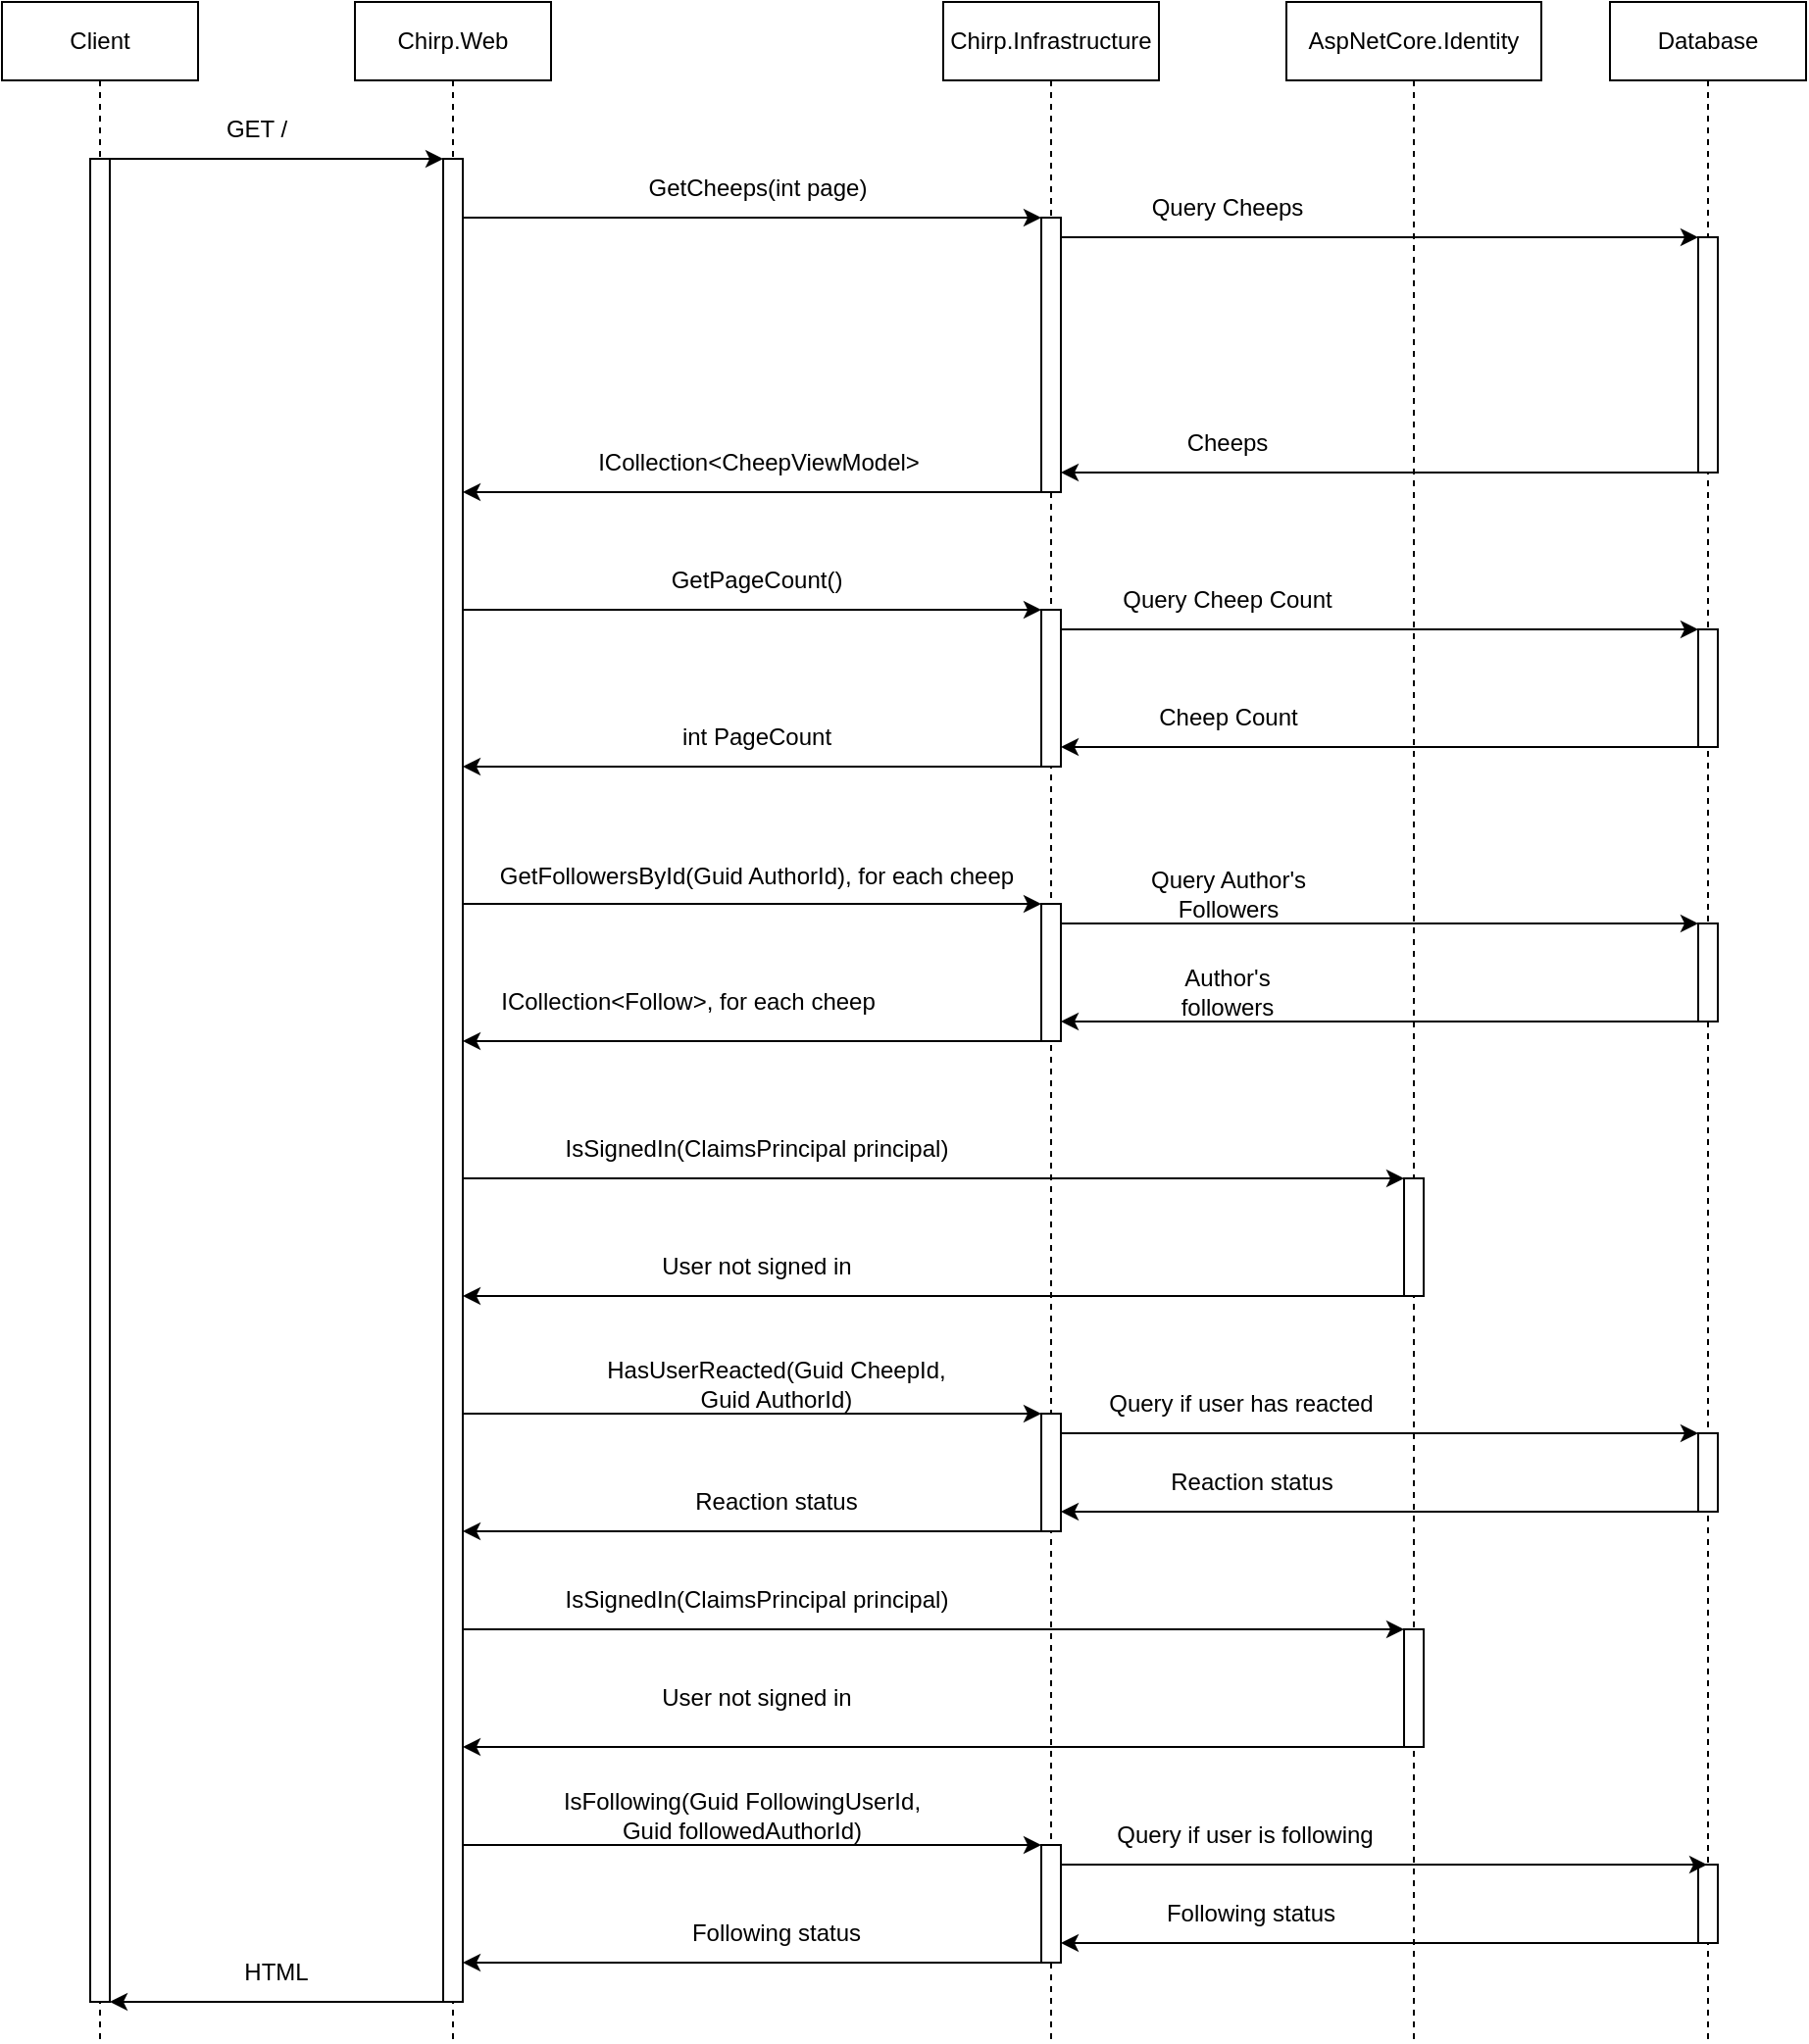 <mxfile version="22.1.11" type="github">
  <diagram name="Page-1" id="2YBvvXClWsGukQMizWep">
    <mxGraphModel dx="2385" dy="1450" grid="1" gridSize="10" guides="1" tooltips="1" connect="1" arrows="1" fold="1" page="1" pageScale="1" pageWidth="850" pageHeight="1100" math="0" shadow="0">
      <root>
        <mxCell id="0" />
        <mxCell id="1" parent="0" />
        <mxCell id="aM9ryv3xv72pqoxQDRHE-1" value="Client" style="shape=umlLifeline;perimeter=lifelinePerimeter;whiteSpace=wrap;html=1;container=0;dropTarget=0;collapsible=0;recursiveResize=0;outlineConnect=0;portConstraint=eastwest;newEdgeStyle={&quot;edgeStyle&quot;:&quot;elbowEdgeStyle&quot;,&quot;elbow&quot;:&quot;vertical&quot;,&quot;curved&quot;:0,&quot;rounded&quot;:0};" parent="1" vertex="1">
          <mxGeometry x="40" y="40" width="100" height="1040" as="geometry" />
        </mxCell>
        <mxCell id="aM9ryv3xv72pqoxQDRHE-2" value="" style="html=1;points=[];perimeter=orthogonalPerimeter;outlineConnect=0;targetShapes=umlLifeline;portConstraint=eastwest;newEdgeStyle={&quot;edgeStyle&quot;:&quot;elbowEdgeStyle&quot;,&quot;elbow&quot;:&quot;vertical&quot;,&quot;curved&quot;:0,&quot;rounded&quot;:0};" parent="aM9ryv3xv72pqoxQDRHE-1" vertex="1">
          <mxGeometry x="45" y="80" width="10" height="940" as="geometry" />
        </mxCell>
        <mxCell id="aM9ryv3xv72pqoxQDRHE-5" value="Chirp.Infrastructure" style="shape=umlLifeline;perimeter=lifelinePerimeter;whiteSpace=wrap;html=1;container=0;dropTarget=0;collapsible=0;recursiveResize=0;outlineConnect=0;portConstraint=eastwest;newEdgeStyle={&quot;edgeStyle&quot;:&quot;elbowEdgeStyle&quot;,&quot;elbow&quot;:&quot;vertical&quot;,&quot;curved&quot;:0,&quot;rounded&quot;:0};" parent="1" vertex="1">
          <mxGeometry x="520" y="40" width="110" height="1040" as="geometry" />
        </mxCell>
        <mxCell id="aM9ryv3xv72pqoxQDRHE-6" value="" style="html=1;points=[];perimeter=orthogonalPerimeter;outlineConnect=0;targetShapes=umlLifeline;portConstraint=eastwest;newEdgeStyle={&quot;edgeStyle&quot;:&quot;elbowEdgeStyle&quot;,&quot;elbow&quot;:&quot;vertical&quot;,&quot;curved&quot;:0,&quot;rounded&quot;:0};" parent="aM9ryv3xv72pqoxQDRHE-5" vertex="1">
          <mxGeometry x="50" y="110" width="10" height="140" as="geometry" />
        </mxCell>
        <mxCell id="-p_lYzkQvoZtBbDQguLj-2" value="" style="html=1;points=[];perimeter=orthogonalPerimeter;outlineConnect=0;targetShapes=umlLifeline;portConstraint=eastwest;newEdgeStyle={&quot;edgeStyle&quot;:&quot;elbowEdgeStyle&quot;,&quot;elbow&quot;:&quot;vertical&quot;,&quot;curved&quot;:0,&quot;rounded&quot;:0};" vertex="1" parent="aM9ryv3xv72pqoxQDRHE-5">
          <mxGeometry x="50" y="310" width="10" height="80" as="geometry" />
        </mxCell>
        <mxCell id="-p_lYzkQvoZtBbDQguLj-6" value="" style="html=1;points=[];perimeter=orthogonalPerimeter;outlineConnect=0;targetShapes=umlLifeline;portConstraint=eastwest;newEdgeStyle={&quot;edgeStyle&quot;:&quot;elbowEdgeStyle&quot;,&quot;elbow&quot;:&quot;vertical&quot;,&quot;curved&quot;:0,&quot;rounded&quot;:0};" vertex="1" parent="aM9ryv3xv72pqoxQDRHE-5">
          <mxGeometry x="50" y="460" width="10" height="70" as="geometry" />
        </mxCell>
        <mxCell id="-p_lYzkQvoZtBbDQguLj-31" value="" style="html=1;points=[];perimeter=orthogonalPerimeter;outlineConnect=0;targetShapes=umlLifeline;portConstraint=eastwest;newEdgeStyle={&quot;edgeStyle&quot;:&quot;elbowEdgeStyle&quot;,&quot;elbow&quot;:&quot;vertical&quot;,&quot;curved&quot;:0,&quot;rounded&quot;:0};" vertex="1" parent="aM9ryv3xv72pqoxQDRHE-5">
          <mxGeometry x="50" y="720" width="10" height="60" as="geometry" />
        </mxCell>
        <mxCell id="-p_lYzkQvoZtBbDQguLj-46" value="" style="html=1;points=[];perimeter=orthogonalPerimeter;outlineConnect=0;targetShapes=umlLifeline;portConstraint=eastwest;newEdgeStyle={&quot;edgeStyle&quot;:&quot;elbowEdgeStyle&quot;,&quot;elbow&quot;:&quot;vertical&quot;,&quot;curved&quot;:0,&quot;rounded&quot;:0};" vertex="1" parent="aM9ryv3xv72pqoxQDRHE-5">
          <mxGeometry x="50" y="940" width="10" height="60" as="geometry" />
        </mxCell>
        <mxCell id="Aom1nmSDoOjfNlpoUyYE-3" value="Database" style="shape=umlLifeline;perimeter=lifelinePerimeter;whiteSpace=wrap;html=1;container=0;dropTarget=0;collapsible=0;recursiveResize=0;outlineConnect=0;portConstraint=eastwest;newEdgeStyle={&quot;edgeStyle&quot;:&quot;elbowEdgeStyle&quot;,&quot;elbow&quot;:&quot;vertical&quot;,&quot;curved&quot;:0,&quot;rounded&quot;:0};" parent="1" vertex="1">
          <mxGeometry x="860" y="40" width="100" height="1040" as="geometry" />
        </mxCell>
        <mxCell id="Aom1nmSDoOjfNlpoUyYE-4" value="" style="html=1;points=[];perimeter=orthogonalPerimeter;outlineConnect=0;targetShapes=umlLifeline;portConstraint=eastwest;newEdgeStyle={&quot;edgeStyle&quot;:&quot;elbowEdgeStyle&quot;,&quot;elbow&quot;:&quot;vertical&quot;,&quot;curved&quot;:0,&quot;rounded&quot;:0};" parent="Aom1nmSDoOjfNlpoUyYE-3" vertex="1">
          <mxGeometry x="45" y="120" width="10" height="120" as="geometry" />
        </mxCell>
        <mxCell id="-p_lYzkQvoZtBbDQguLj-12" value="" style="html=1;points=[];perimeter=orthogonalPerimeter;outlineConnect=0;targetShapes=umlLifeline;portConstraint=eastwest;newEdgeStyle={&quot;edgeStyle&quot;:&quot;elbowEdgeStyle&quot;,&quot;elbow&quot;:&quot;vertical&quot;,&quot;curved&quot;:0,&quot;rounded&quot;:0};" vertex="1" parent="Aom1nmSDoOjfNlpoUyYE-3">
          <mxGeometry x="45" y="320" width="10" height="60" as="geometry" />
        </mxCell>
        <mxCell id="-p_lYzkQvoZtBbDQguLj-17" value="" style="html=1;points=[];perimeter=orthogonalPerimeter;outlineConnect=0;targetShapes=umlLifeline;portConstraint=eastwest;newEdgeStyle={&quot;edgeStyle&quot;:&quot;elbowEdgeStyle&quot;,&quot;elbow&quot;:&quot;vertical&quot;,&quot;curved&quot;:0,&quot;rounded&quot;:0};" vertex="1" parent="Aom1nmSDoOjfNlpoUyYE-3">
          <mxGeometry x="45" y="470" width="10" height="50" as="geometry" />
        </mxCell>
        <mxCell id="-p_lYzkQvoZtBbDQguLj-53" value="" style="html=1;points=[];perimeter=orthogonalPerimeter;outlineConnect=0;targetShapes=umlLifeline;portConstraint=eastwest;newEdgeStyle={&quot;edgeStyle&quot;:&quot;elbowEdgeStyle&quot;,&quot;elbow&quot;:&quot;vertical&quot;,&quot;curved&quot;:0,&quot;rounded&quot;:0};" vertex="1" parent="Aom1nmSDoOjfNlpoUyYE-3">
          <mxGeometry x="45" y="730" width="10" height="40" as="geometry" />
        </mxCell>
        <mxCell id="-p_lYzkQvoZtBbDQguLj-60" value="" style="html=1;points=[];perimeter=orthogonalPerimeter;outlineConnect=0;targetShapes=umlLifeline;portConstraint=eastwest;newEdgeStyle={&quot;edgeStyle&quot;:&quot;elbowEdgeStyle&quot;,&quot;elbow&quot;:&quot;vertical&quot;,&quot;curved&quot;:0,&quot;rounded&quot;:0};" vertex="1" parent="Aom1nmSDoOjfNlpoUyYE-3">
          <mxGeometry x="45" y="950" width="10" height="40" as="geometry" />
        </mxCell>
        <mxCell id="Aom1nmSDoOjfNlpoUyYE-5" value="Chirp.Web" style="shape=umlLifeline;perimeter=lifelinePerimeter;whiteSpace=wrap;html=1;container=0;dropTarget=0;collapsible=0;recursiveResize=0;outlineConnect=0;portConstraint=eastwest;newEdgeStyle={&quot;edgeStyle&quot;:&quot;elbowEdgeStyle&quot;,&quot;elbow&quot;:&quot;vertical&quot;,&quot;curved&quot;:0,&quot;rounded&quot;:0};" parent="1" vertex="1">
          <mxGeometry x="220" y="40" width="100" height="1040" as="geometry" />
        </mxCell>
        <mxCell id="Aom1nmSDoOjfNlpoUyYE-6" value="" style="html=1;points=[];perimeter=orthogonalPerimeter;outlineConnect=0;targetShapes=umlLifeline;portConstraint=eastwest;newEdgeStyle={&quot;edgeStyle&quot;:&quot;elbowEdgeStyle&quot;,&quot;elbow&quot;:&quot;vertical&quot;,&quot;curved&quot;:0,&quot;rounded&quot;:0};" parent="Aom1nmSDoOjfNlpoUyYE-5" vertex="1">
          <mxGeometry x="45" y="80" width="10" height="940" as="geometry" />
        </mxCell>
        <mxCell id="Aom1nmSDoOjfNlpoUyYE-7" value="" style="endArrow=classic;html=1;rounded=0;" parent="1" target="Aom1nmSDoOjfNlpoUyYE-6" edge="1">
          <mxGeometry width="50" height="50" relative="1" as="geometry">
            <mxPoint x="90" y="120" as="sourcePoint" />
            <mxPoint x="300" y="120" as="targetPoint" />
          </mxGeometry>
        </mxCell>
        <mxCell id="Aom1nmSDoOjfNlpoUyYE-8" value="GET /" style="text;html=1;strokeColor=none;fillColor=none;align=center;verticalAlign=middle;whiteSpace=wrap;rounded=0;" parent="1" vertex="1">
          <mxGeometry x="140" y="90" width="60" height="30" as="geometry" />
        </mxCell>
        <mxCell id="Aom1nmSDoOjfNlpoUyYE-9" value="" style="endArrow=classic;html=1;rounded=0;" parent="1" source="Aom1nmSDoOjfNlpoUyYE-6" target="aM9ryv3xv72pqoxQDRHE-6" edge="1">
          <mxGeometry width="50" height="50" relative="1" as="geometry">
            <mxPoint x="280" y="150" as="sourcePoint" />
            <mxPoint x="480" y="150" as="targetPoint" />
            <Array as="points">
              <mxPoint x="390" y="150" />
            </Array>
          </mxGeometry>
        </mxCell>
        <mxCell id="Aom1nmSDoOjfNlpoUyYE-10" value="GetCheeps(int page)" style="text;html=1;strokeColor=none;fillColor=none;align=center;verticalAlign=middle;whiteSpace=wrap;rounded=0;" parent="1" vertex="1">
          <mxGeometry x="363" y="120" width="125" height="30" as="geometry" />
        </mxCell>
        <mxCell id="Aom1nmSDoOjfNlpoUyYE-12" value="ICollection&amp;lt;CheepViewModel&amp;gt;" style="text;html=1;strokeColor=none;fillColor=none;align=center;verticalAlign=middle;whiteSpace=wrap;rounded=0;" parent="1" vertex="1">
          <mxGeometry x="395.5" y="260" width="60" height="30" as="geometry" />
        </mxCell>
        <mxCell id="Aom1nmSDoOjfNlpoUyYE-14" value="" style="endArrow=classic;html=1;rounded=0;" parent="1" target="Aom1nmSDoOjfNlpoUyYE-4" edge="1">
          <mxGeometry width="50" height="50" relative="1" as="geometry">
            <mxPoint x="580" y="160" as="sourcePoint" />
            <mxPoint x="900" y="160" as="targetPoint" />
            <Array as="points">
              <mxPoint x="610" y="160" />
              <mxPoint x="640" y="160" />
            </Array>
          </mxGeometry>
        </mxCell>
        <mxCell id="Aom1nmSDoOjfNlpoUyYE-16" value="Query Cheeps" style="text;html=1;strokeColor=none;fillColor=none;align=center;verticalAlign=middle;whiteSpace=wrap;rounded=0;" parent="1" vertex="1">
          <mxGeometry x="610" y="130" width="110" height="30" as="geometry" />
        </mxCell>
        <mxCell id="Aom1nmSDoOjfNlpoUyYE-21" value="Cheeps" style="text;html=1;strokeColor=none;fillColor=none;align=center;verticalAlign=middle;whiteSpace=wrap;rounded=0;" parent="1" vertex="1">
          <mxGeometry x="635" y="250" width="60" height="30" as="geometry" />
        </mxCell>
        <mxCell id="Aom1nmSDoOjfNlpoUyYE-13" value="" style="endArrow=classic;html=1;rounded=0;" parent="1" edge="1" source="aM9ryv3xv72pqoxQDRHE-6">
          <mxGeometry width="50" height="50" relative="1" as="geometry">
            <mxPoint x="485" y="290" as="sourcePoint" />
            <mxPoint x="275" y="290" as="targetPoint" />
            <Array as="points">
              <mxPoint x="330" y="290" />
            </Array>
          </mxGeometry>
        </mxCell>
        <mxCell id="Aom1nmSDoOjfNlpoUyYE-29" value="" style="endArrow=classic;html=1;rounded=0;" parent="1" edge="1">
          <mxGeometry width="50" height="50" relative="1" as="geometry">
            <mxPoint x="275.05" y="350" as="sourcePoint" />
            <mxPoint x="570" y="350" as="targetPoint" />
          </mxGeometry>
        </mxCell>
        <mxCell id="Aom1nmSDoOjfNlpoUyYE-31" value="" style="endArrow=classic;html=1;rounded=0;" parent="1" edge="1" source="aM9ryv3xv72pqoxQDRHE-5">
          <mxGeometry width="50" height="50" relative="1" as="geometry">
            <mxPoint x="570" y="430" as="sourcePoint" />
            <mxPoint x="275" y="430" as="targetPoint" />
          </mxGeometry>
        </mxCell>
        <mxCell id="Aom1nmSDoOjfNlpoUyYE-32" value="GetPageCount()" style="text;html=1;strokeColor=none;fillColor=none;align=center;verticalAlign=middle;whiteSpace=wrap;rounded=0;" parent="1" vertex="1">
          <mxGeometry x="395" y="320" width="60" height="30" as="geometry" />
        </mxCell>
        <mxCell id="Aom1nmSDoOjfNlpoUyYE-33" value="int PageCount" style="text;html=1;strokeColor=none;fillColor=none;align=center;verticalAlign=middle;whiteSpace=wrap;rounded=0;" parent="1" vertex="1">
          <mxGeometry x="380" y="400" width="90" height="30" as="geometry" />
        </mxCell>
        <mxCell id="Aom1nmSDoOjfNlpoUyYE-34" value="" style="endArrow=classic;html=1;rounded=0;" parent="1" edge="1" target="aM9ryv3xv72pqoxQDRHE-2">
          <mxGeometry width="50" height="50" relative="1" as="geometry">
            <mxPoint x="267.25" y="1060" as="sourcePoint" />
            <mxPoint x="100" y="1060" as="targetPoint" />
          </mxGeometry>
        </mxCell>
        <mxCell id="Aom1nmSDoOjfNlpoUyYE-37" value="" style="endArrow=classic;html=1;rounded=0;" parent="1" edge="1" source="Aom1nmSDoOjfNlpoUyYE-6">
          <mxGeometry width="50" height="50" relative="1" as="geometry">
            <mxPoint x="280" y="500" as="sourcePoint" />
            <mxPoint x="570" y="500" as="targetPoint" />
            <Array as="points">
              <mxPoint x="300" y="500" />
            </Array>
          </mxGeometry>
        </mxCell>
        <mxCell id="Aom1nmSDoOjfNlpoUyYE-38" value="GetFollowersById(Guid AuthorId), for each cheep" style="text;html=1;strokeColor=none;fillColor=none;align=center;verticalAlign=middle;whiteSpace=wrap;rounded=0;" parent="1" vertex="1">
          <mxGeometry x="288" y="471" width="274" height="30" as="geometry" />
        </mxCell>
        <mxCell id="Aom1nmSDoOjfNlpoUyYE-39" value="" style="endArrow=classic;html=1;rounded=0;" parent="1" edge="1">
          <mxGeometry width="50" height="50" relative="1" as="geometry">
            <mxPoint x="574.5" y="570" as="sourcePoint" />
            <mxPoint x="275" y="570" as="targetPoint" />
          </mxGeometry>
        </mxCell>
        <mxCell id="Aom1nmSDoOjfNlpoUyYE-40" value="ICollection&amp;lt;Follow&amp;gt;, for each cheep" style="text;html=1;strokeColor=none;fillColor=none;align=center;verticalAlign=middle;whiteSpace=wrap;rounded=0;" parent="1" vertex="1">
          <mxGeometry x="280" y="535" width="220" height="30" as="geometry" />
        </mxCell>
        <mxCell id="Aom1nmSDoOjfNlpoUyYE-41" value="HTML" style="text;html=1;strokeColor=none;fillColor=none;align=center;verticalAlign=middle;whiteSpace=wrap;rounded=0;" parent="1" vertex="1">
          <mxGeometry x="150" y="1030" width="60" height="30" as="geometry" />
        </mxCell>
        <mxCell id="-p_lYzkQvoZtBbDQguLj-7" value="" style="endArrow=classic;html=1;rounded=0;" edge="1" parent="1" source="Aom1nmSDoOjfNlpoUyYE-3">
          <mxGeometry width="50" height="50" relative="1" as="geometry">
            <mxPoint x="709.5" y="280" as="sourcePoint" />
            <mxPoint x="580" y="280" as="targetPoint" />
          </mxGeometry>
        </mxCell>
        <mxCell id="-p_lYzkQvoZtBbDQguLj-13" value="" style="endArrow=classic;html=1;rounded=0;" edge="1" parent="1">
          <mxGeometry width="50" height="50" relative="1" as="geometry">
            <mxPoint x="580.0" y="360" as="sourcePoint" />
            <mxPoint x="905" y="360" as="targetPoint" />
          </mxGeometry>
        </mxCell>
        <mxCell id="-p_lYzkQvoZtBbDQguLj-14" value="" style="endArrow=classic;html=1;rounded=0;exitX=0.5;exitY=1;exitDx=0;exitDy=0;exitPerimeter=0;" edge="1" parent="1" source="-p_lYzkQvoZtBbDQguLj-12">
          <mxGeometry width="50" height="50" relative="1" as="geometry">
            <mxPoint x="740" y="420" as="sourcePoint" />
            <mxPoint x="580" y="420" as="targetPoint" />
          </mxGeometry>
        </mxCell>
        <mxCell id="-p_lYzkQvoZtBbDQguLj-15" value="Query Cheep Count" style="text;html=1;strokeColor=none;fillColor=none;align=center;verticalAlign=middle;whiteSpace=wrap;rounded=0;" vertex="1" parent="1">
          <mxGeometry x="610" y="330" width="110" height="30" as="geometry" />
        </mxCell>
        <mxCell id="-p_lYzkQvoZtBbDQguLj-16" value="Cheep Count" style="text;html=1;strokeColor=none;fillColor=none;align=center;verticalAlign=middle;whiteSpace=wrap;rounded=0;" vertex="1" parent="1">
          <mxGeometry x="627.5" y="390" width="75" height="30" as="geometry" />
        </mxCell>
        <mxCell id="-p_lYzkQvoZtBbDQguLj-18" value="" style="endArrow=classic;html=1;rounded=0;" edge="1" parent="1" target="-p_lYzkQvoZtBbDQguLj-17">
          <mxGeometry width="50" height="50" relative="1" as="geometry">
            <mxPoint x="580" y="510" as="sourcePoint" />
            <mxPoint x="900" y="510" as="targetPoint" />
          </mxGeometry>
        </mxCell>
        <mxCell id="-p_lYzkQvoZtBbDQguLj-19" value="" style="endArrow=classic;html=1;rounded=0;" edge="1" parent="1" source="-p_lYzkQvoZtBbDQguLj-17">
          <mxGeometry width="50" height="50" relative="1" as="geometry">
            <mxPoint x="740" y="560" as="sourcePoint" />
            <mxPoint x="580" y="560" as="targetPoint" />
          </mxGeometry>
        </mxCell>
        <mxCell id="-p_lYzkQvoZtBbDQguLj-20" value="Query Author&#39;s Followers" style="text;html=1;strokeColor=none;fillColor=none;align=center;verticalAlign=middle;whiteSpace=wrap;rounded=0;" vertex="1" parent="1">
          <mxGeometry x="613.75" y="480" width="102.5" height="30" as="geometry" />
        </mxCell>
        <mxCell id="-p_lYzkQvoZtBbDQguLj-21" value="Author&#39;s followers" style="text;html=1;strokeColor=none;fillColor=none;align=center;verticalAlign=middle;whiteSpace=wrap;rounded=0;" vertex="1" parent="1">
          <mxGeometry x="635" y="530" width="60" height="30" as="geometry" />
        </mxCell>
        <mxCell id="-p_lYzkQvoZtBbDQguLj-22" value="AspNetCore.Identity" style="shape=umlLifeline;perimeter=lifelinePerimeter;whiteSpace=wrap;html=1;container=0;dropTarget=0;collapsible=0;recursiveResize=0;outlineConnect=0;portConstraint=eastwest;newEdgeStyle={&quot;edgeStyle&quot;:&quot;elbowEdgeStyle&quot;,&quot;elbow&quot;:&quot;vertical&quot;,&quot;curved&quot;:0,&quot;rounded&quot;:0};" vertex="1" parent="1">
          <mxGeometry x="695" y="40" width="130" height="1040" as="geometry" />
        </mxCell>
        <mxCell id="-p_lYzkQvoZtBbDQguLj-27" value="" style="html=1;points=[];perimeter=orthogonalPerimeter;outlineConnect=0;targetShapes=umlLifeline;portConstraint=eastwest;newEdgeStyle={&quot;edgeStyle&quot;:&quot;elbowEdgeStyle&quot;,&quot;elbow&quot;:&quot;vertical&quot;,&quot;curved&quot;:0,&quot;rounded&quot;:0};" vertex="1" parent="-p_lYzkQvoZtBbDQguLj-22">
          <mxGeometry x="60" y="600" width="10" height="60" as="geometry" />
        </mxCell>
        <mxCell id="-p_lYzkQvoZtBbDQguLj-26" value="" style="endArrow=classic;html=1;rounded=0;" edge="1" parent="1" source="Aom1nmSDoOjfNlpoUyYE-6" target="-p_lYzkQvoZtBbDQguLj-27">
          <mxGeometry width="50" height="50" relative="1" as="geometry">
            <mxPoint x="290" y="640" as="sourcePoint" />
            <mxPoint x="750" y="640" as="targetPoint" />
            <Array as="points">
              <mxPoint x="660" y="640" />
              <mxPoint x="740" y="640" />
            </Array>
          </mxGeometry>
        </mxCell>
        <mxCell id="-p_lYzkQvoZtBbDQguLj-28" value="" style="endArrow=classic;html=1;rounded=0;" edge="1" parent="1" target="Aom1nmSDoOjfNlpoUyYE-6">
          <mxGeometry width="50" height="50" relative="1" as="geometry">
            <mxPoint x="760" y="700" as="sourcePoint" />
            <mxPoint x="280" y="700" as="targetPoint" />
          </mxGeometry>
        </mxCell>
        <mxCell id="-p_lYzkQvoZtBbDQguLj-29" value="IsSignedIn(ClaimsPrincipal principal)" style="text;html=1;strokeColor=none;fillColor=none;align=center;verticalAlign=middle;whiteSpace=wrap;rounded=0;" vertex="1" parent="1">
          <mxGeometry x="325" y="610" width="200" height="30" as="geometry" />
        </mxCell>
        <mxCell id="-p_lYzkQvoZtBbDQguLj-30" value="User not signed in" style="text;html=1;strokeColor=none;fillColor=none;align=center;verticalAlign=middle;whiteSpace=wrap;rounded=0;" vertex="1" parent="1">
          <mxGeometry x="325" y="670" width="200" height="30" as="geometry" />
        </mxCell>
        <mxCell id="-p_lYzkQvoZtBbDQguLj-32" value="" style="endArrow=classic;html=1;rounded=0;" edge="1" parent="1" source="Aom1nmSDoOjfNlpoUyYE-6" target="-p_lYzkQvoZtBbDQguLj-31">
          <mxGeometry width="50" height="50" relative="1" as="geometry">
            <mxPoint x="280" y="760" as="sourcePoint" />
            <mxPoint x="577.87" y="760" as="targetPoint" />
          </mxGeometry>
        </mxCell>
        <mxCell id="-p_lYzkQvoZtBbDQguLj-33" value="" style="endArrow=classic;html=1;rounded=0;" edge="1" parent="1" target="Aom1nmSDoOjfNlpoUyYE-6">
          <mxGeometry width="50" height="50" relative="1" as="geometry">
            <mxPoint x="577.93" y="820" as="sourcePoint" />
            <mxPoint x="290" y="820" as="targetPoint" />
          </mxGeometry>
        </mxCell>
        <mxCell id="-p_lYzkQvoZtBbDQguLj-34" value="HasUserReacted(Guid CheepId, &lt;br&gt;Guid AuthorId)" style="text;html=1;strokeColor=none;fillColor=none;align=center;verticalAlign=middle;whiteSpace=wrap;rounded=0;" vertex="1" parent="1">
          <mxGeometry x="320" y="730" width="230" height="30" as="geometry" />
        </mxCell>
        <mxCell id="-p_lYzkQvoZtBbDQguLj-35" value="Reaction status" style="text;html=1;strokeColor=none;fillColor=none;align=center;verticalAlign=middle;whiteSpace=wrap;rounded=0;" vertex="1" parent="1">
          <mxGeometry x="320" y="790" width="230" height="30" as="geometry" />
        </mxCell>
        <mxCell id="-p_lYzkQvoZtBbDQguLj-40" value="" style="endArrow=classic;html=1;rounded=0;" edge="1" parent="1" target="Aom1nmSDoOjfNlpoUyYE-6">
          <mxGeometry width="50" height="50" relative="1" as="geometry">
            <mxPoint x="765" y="930" as="sourcePoint" />
            <mxPoint x="280" y="930" as="targetPoint" />
          </mxGeometry>
        </mxCell>
        <mxCell id="-p_lYzkQvoZtBbDQguLj-41" value="" style="endArrow=classic;html=1;rounded=0;" edge="1" parent="1" source="Aom1nmSDoOjfNlpoUyYE-6">
          <mxGeometry width="50" height="50" relative="1" as="geometry">
            <mxPoint x="280" y="870" as="sourcePoint" />
            <mxPoint x="755" y="870" as="targetPoint" />
            <Array as="points" />
          </mxGeometry>
        </mxCell>
        <mxCell id="-p_lYzkQvoZtBbDQguLj-36" value="" style="html=1;points=[];perimeter=orthogonalPerimeter;outlineConnect=0;targetShapes=umlLifeline;portConstraint=eastwest;newEdgeStyle={&quot;edgeStyle&quot;:&quot;elbowEdgeStyle&quot;,&quot;elbow&quot;:&quot;vertical&quot;,&quot;curved&quot;:0,&quot;rounded&quot;:0};" vertex="1" parent="1">
          <mxGeometry x="755" y="870" width="10" height="60" as="geometry" />
        </mxCell>
        <mxCell id="-p_lYzkQvoZtBbDQguLj-38" value="User not signed in" style="text;html=1;strokeColor=none;fillColor=none;align=center;verticalAlign=middle;whiteSpace=wrap;rounded=0;" vertex="1" parent="1">
          <mxGeometry x="325" y="890" width="200" height="30" as="geometry" />
        </mxCell>
        <mxCell id="-p_lYzkQvoZtBbDQguLj-37" value="IsSignedIn(ClaimsPrincipal principal)" style="text;html=1;strokeColor=none;fillColor=none;align=center;verticalAlign=middle;whiteSpace=wrap;rounded=0;" vertex="1" parent="1">
          <mxGeometry x="325" y="840" width="200" height="30" as="geometry" />
        </mxCell>
        <mxCell id="-p_lYzkQvoZtBbDQguLj-47" value="" style="endArrow=classic;html=1;rounded=0;" edge="1" parent="1" source="Aom1nmSDoOjfNlpoUyYE-6" target="-p_lYzkQvoZtBbDQguLj-46">
          <mxGeometry width="50" height="50" relative="1" as="geometry">
            <mxPoint x="375" y="980" as="sourcePoint" />
            <mxPoint x="560" y="980" as="targetPoint" />
          </mxGeometry>
        </mxCell>
        <mxCell id="-p_lYzkQvoZtBbDQguLj-49" value="" style="endArrow=classic;html=1;rounded=0;" edge="1" parent="1" target="Aom1nmSDoOjfNlpoUyYE-6">
          <mxGeometry width="50" height="50" relative="1" as="geometry">
            <mxPoint x="574.5" y="1040" as="sourcePoint" />
            <mxPoint x="280" y="1040" as="targetPoint" />
          </mxGeometry>
        </mxCell>
        <mxCell id="-p_lYzkQvoZtBbDQguLj-50" value="Following status" style="text;html=1;strokeColor=none;fillColor=none;align=center;verticalAlign=middle;whiteSpace=wrap;rounded=0;" vertex="1" parent="1">
          <mxGeometry x="385" y="1010" width="100" height="30" as="geometry" />
        </mxCell>
        <mxCell id="-p_lYzkQvoZtBbDQguLj-51" value="IsFollowing(Guid FollowingUserId,&lt;br&gt;Guid followedAuthorId)" style="text;html=1;strokeColor=none;fillColor=none;align=center;verticalAlign=middle;whiteSpace=wrap;rounded=0;" vertex="1" parent="1">
          <mxGeometry x="280" y="950" width="275" height="30" as="geometry" />
        </mxCell>
        <mxCell id="-p_lYzkQvoZtBbDQguLj-54" value="" style="endArrow=classic;html=1;rounded=0;" edge="1" parent="1" source="-p_lYzkQvoZtBbDQguLj-31" target="-p_lYzkQvoZtBbDQguLj-53">
          <mxGeometry width="50" height="50" relative="1" as="geometry">
            <mxPoint x="590" y="770" as="sourcePoint" />
            <mxPoint x="900" y="770" as="targetPoint" />
            <Array as="points">
              <mxPoint x="610" y="770" />
            </Array>
          </mxGeometry>
        </mxCell>
        <mxCell id="-p_lYzkQvoZtBbDQguLj-55" value="" style="edgeStyle=elbowEdgeStyle;rounded=0;orthogonalLoop=1;jettySize=auto;html=1;elbow=vertical;curved=0;" edge="1" parent="1" source="-p_lYzkQvoZtBbDQguLj-53" target="-p_lYzkQvoZtBbDQguLj-31">
          <mxGeometry relative="1" as="geometry">
            <mxPoint x="590" y="810" as="targetPoint" />
            <Array as="points">
              <mxPoint x="840" y="810" />
            </Array>
          </mxGeometry>
        </mxCell>
        <mxCell id="-p_lYzkQvoZtBbDQguLj-56" value="Query if user has reacted" style="text;html=1;strokeColor=none;fillColor=none;align=center;verticalAlign=middle;whiteSpace=wrap;rounded=0;" vertex="1" parent="1">
          <mxGeometry x="600" y="740" width="143.75" height="30" as="geometry" />
        </mxCell>
        <mxCell id="-p_lYzkQvoZtBbDQguLj-57" value="Reaction status" style="text;html=1;strokeColor=none;fillColor=none;align=center;verticalAlign=middle;whiteSpace=wrap;rounded=0;" vertex="1" parent="1">
          <mxGeometry x="630" y="780" width="95" height="30" as="geometry" />
        </mxCell>
        <mxCell id="-p_lYzkQvoZtBbDQguLj-61" value="" style="endArrow=classic;html=1;rounded=0;" edge="1" parent="1" target="Aom1nmSDoOjfNlpoUyYE-3">
          <mxGeometry width="50" height="50" relative="1" as="geometry">
            <mxPoint x="580" y="990" as="sourcePoint" />
            <mxPoint x="650" y="930" as="targetPoint" />
            <Array as="points">
              <mxPoint x="860" y="990" />
            </Array>
          </mxGeometry>
        </mxCell>
        <mxCell id="-p_lYzkQvoZtBbDQguLj-62" value="" style="endArrow=classic;html=1;rounded=0;" edge="1" parent="1" target="-p_lYzkQvoZtBbDQguLj-46">
          <mxGeometry width="50" height="50" relative="1" as="geometry">
            <mxPoint x="909.5" y="1030" as="sourcePoint" />
            <mxPoint x="680" y="1030" as="targetPoint" />
          </mxGeometry>
        </mxCell>
        <mxCell id="-p_lYzkQvoZtBbDQguLj-63" value="Query if user is following" style="text;html=1;strokeColor=none;fillColor=none;align=center;verticalAlign=middle;whiteSpace=wrap;rounded=0;" vertex="1" parent="1">
          <mxGeometry x="603.75" y="960" width="140" height="30" as="geometry" />
        </mxCell>
        <mxCell id="-p_lYzkQvoZtBbDQguLj-64" value="Following status" style="text;html=1;strokeColor=none;fillColor=none;align=center;verticalAlign=middle;whiteSpace=wrap;rounded=0;" vertex="1" parent="1">
          <mxGeometry x="627.5" y="1000" width="97.5" height="30" as="geometry" />
        </mxCell>
      </root>
    </mxGraphModel>
  </diagram>
</mxfile>
